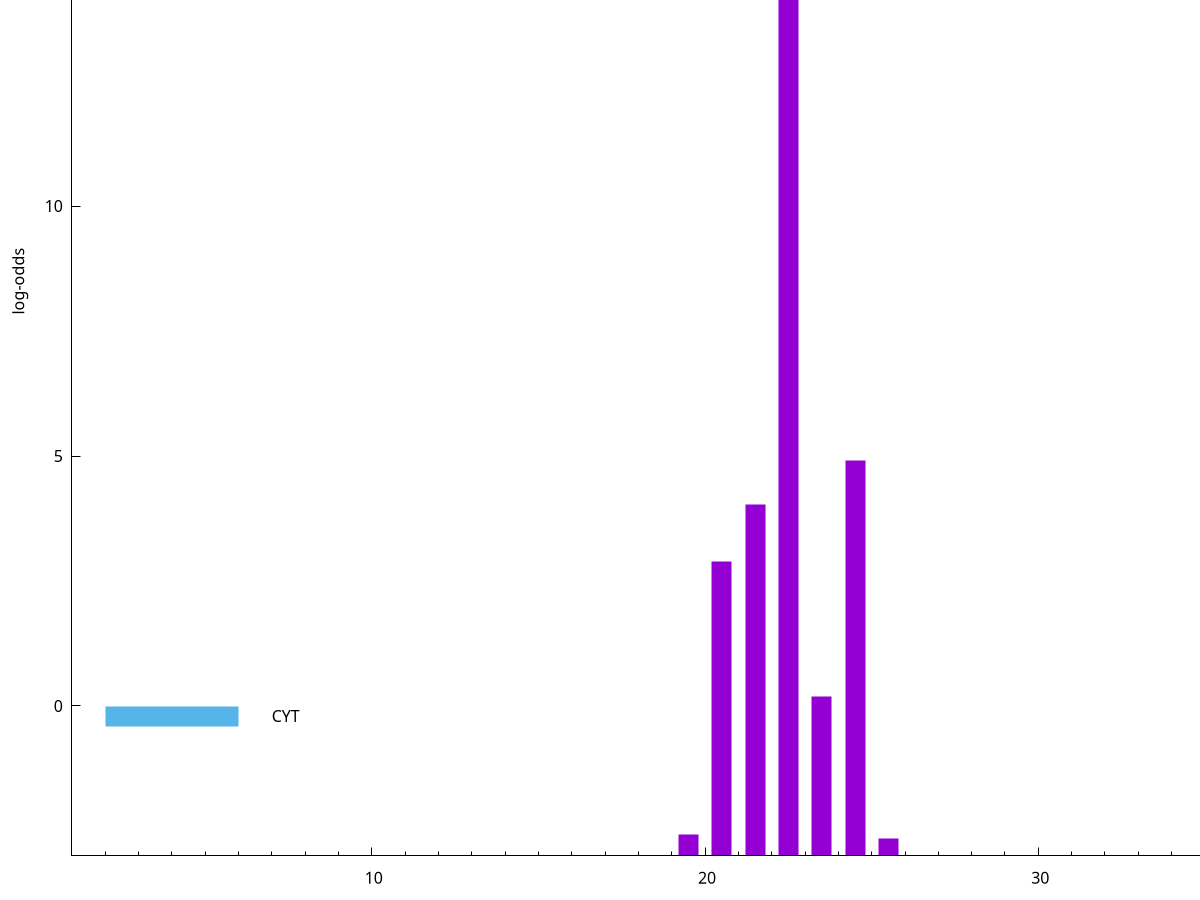 set title "LipoP predictions for SRR5666568.gff"
set size 2., 1.4
set xrange [1:70] 
set mxtics 10
set yrange [-3:20]
set y2range [0:23]
set ylabel "log-odds"
set term postscript eps color solid "Helvetica" 30
set output "SRR5666568.gff625.eps"
set arrow from 2,16.6621 to 6,16.6621 nohead lt 1 lw 20
set label "SpI" at 7,16.6621
set arrow from 2,-0.200913 to 6,-0.200913 nohead lt 3 lw 20
set label "CYT" at 7,-0.200913
set arrow from 2,16.6621 to 6,16.6621 nohead lt 1 lw 20
set label "SpI" at 7,16.6621
# NOTE: The scores below are the log-odds scores with the threshold
# NOTE: subtracted (a hack to make gnuplot make the histogram all
# NOTE: look nice).
plot "-" axes x1y2 title "" with impulses lt 1 lw 20
22.500000 19.661300
24.500000 7.902120
21.500000 7.028800
20.500000 5.889630
23.500000 3.183509
19.500000 0.438020
25.500000 0.353130
e
exit
